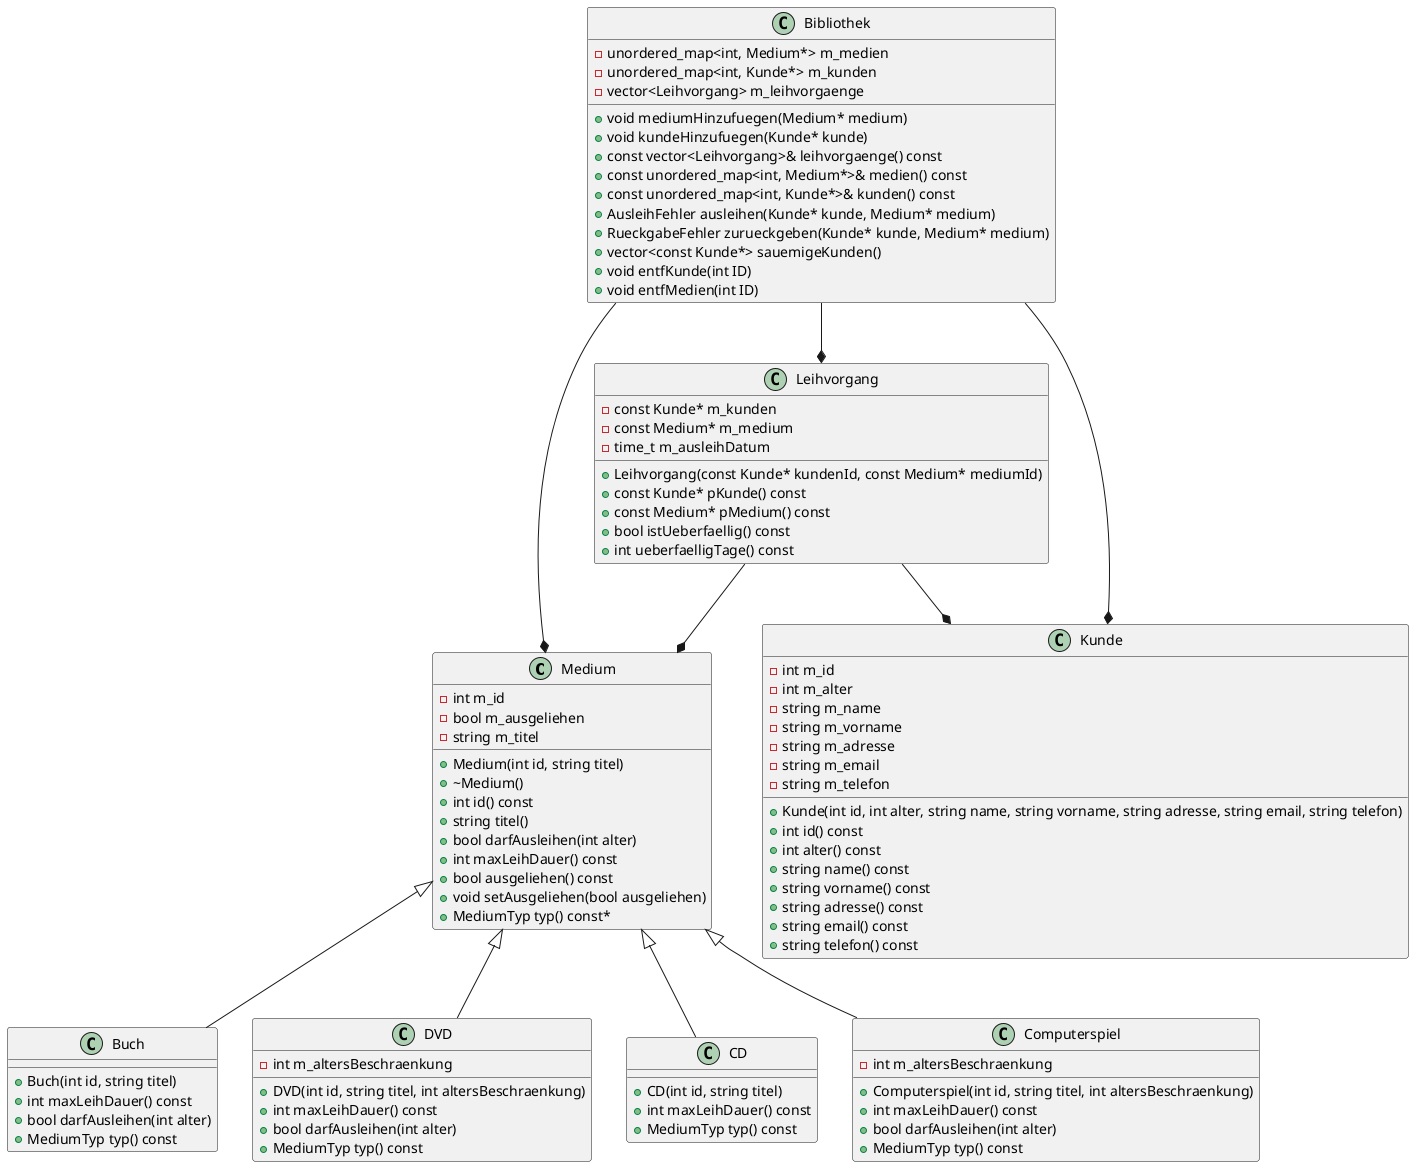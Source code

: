 @startuml
    class Medium {
        -int m_id
        -bool m_ausgeliehen
        -string m_titel
        +Medium(int id, string titel)
        +~Medium()
        +int id() const
        +string titel()
        +bool darfAusleihen(int alter)
        +int maxLeihDauer() const
        +bool ausgeliehen() const
        +void setAusgeliehen(bool ausgeliehen)
        +MediumTyp typ() const*
    }

    class Buch {
        +Buch(int id, string titel)
        +int maxLeihDauer() const
        +bool darfAusleihen(int alter)
        +MediumTyp typ() const
    }

    class DVD {
        -int m_altersBeschraenkung
        +DVD(int id, string titel, int altersBeschraenkung)
        +int maxLeihDauer() const
        +bool darfAusleihen(int alter)
        +MediumTyp typ() const
    }

    class CD {
        +CD(int id, string titel)
        +int maxLeihDauer() const
        +MediumTyp typ() const
    }

    class Computerspiel {
        -int m_altersBeschraenkung
        +Computerspiel(int id, string titel, int altersBeschraenkung)
        +int maxLeihDauer() const
        +bool darfAusleihen(int alter)
        +MediumTyp typ() const
    }

    class Kunde {
        -int m_id
        -int m_alter
        -string m_name
        -string m_vorname
        -string m_adresse
        -string m_email
        -string m_telefon
        +Kunde(int id, int alter, string name, string vorname, string adresse, string email, string telefon)
        +int id() const
        +int alter() const
        +string name() const
        +string vorname() const
        +string adresse() const
        +string email() const
        +string telefon() const
    }

    class Leihvorgang {
        -const Kunde* m_kunden
        -const Medium* m_medium
        -time_t m_ausleihDatum
        +Leihvorgang(const Kunde* kundenId, const Medium* mediumId)
        +const Kunde* pKunde() const
        +const Medium* pMedium() const
        +bool istUeberfaellig() const
        +int ueberfaelligTage() const
    }

    class Bibliothek {
        -unordered_map<int, Medium*> m_medien
        -unordered_map<int, Kunde*> m_kunden
        -vector<Leihvorgang> m_leihvorgaenge
        +void mediumHinzufuegen(Medium* medium)
        +void kundeHinzufuegen(Kunde* kunde)
        +const vector<Leihvorgang>& leihvorgaenge() const
        +const unordered_map<int, Medium*>& medien() const
        +const unordered_map<int, Kunde*>& kunden() const
        +AusleihFehler ausleihen(Kunde* kunde, Medium* medium)
        +RueckgabeFehler zurueckgeben(Kunde* kunde, Medium* medium)
        +vector<const Kunde*> sauemigeKunden()
        +void entfKunde(int ID)
        +void entfMedien(int ID)
    }

    Medium <|-- Buch
    Medium <|-- DVD
    Medium <|-- CD
    Medium <|-- Computerspiel

    Bibliothek --* Medium
    Bibliothek --* Kunde
    Bibliothek --* Leihvorgang
    Leihvorgang --* Kunde
    Leihvorgang --* Medium

    @enduml